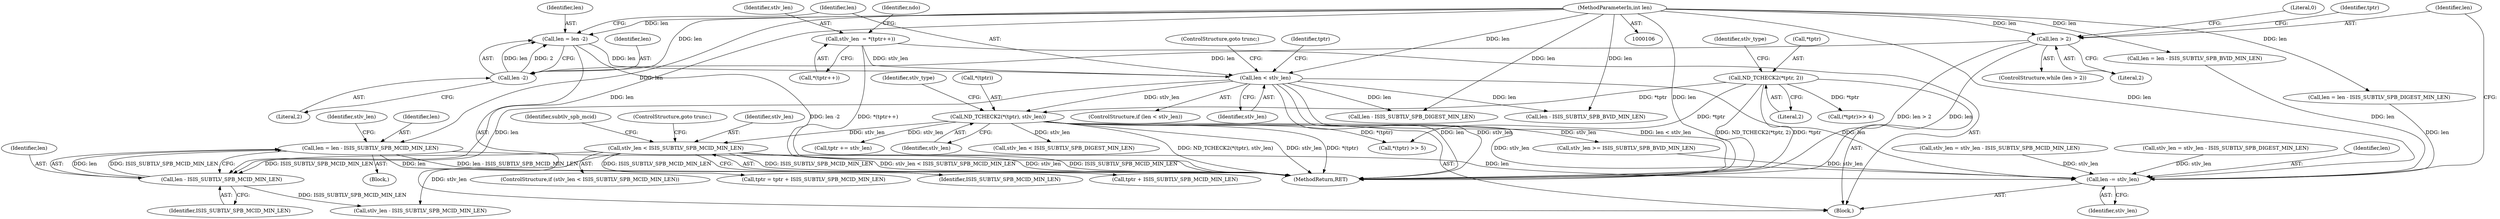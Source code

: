 digraph "0_tcpdump_b20e1639dbac84b3fcb393858521c13ad47a9d70_0@integer" {
"1000201" [label="(Call,len = len - ISIS_SUBTLV_SPB_MCID_MIN_LEN)"];
"1000203" [label="(Call,len - ISIS_SUBTLV_SPB_MCID_MIN_LEN)"];
"1000153" [label="(Call,len < stlv_len)"];
"1000147" [label="(Call,len = len -2)"];
"1000149" [label="(Call,len -2)"];
"1000116" [label="(Call,len > 2)"];
"1000109" [label="(MethodParameterIn,int len)"];
"1000129" [label="(Call,stlv_len  = *(tptr++))"];
"1000167" [label="(Call,stlv_len < ISIS_SUBTLV_SPB_MCID_MIN_LEN)"];
"1000157" [label="(Call,ND_TCHECK2(*(tptr), stlv_len))"];
"1000120" [label="(Call,ND_TCHECK2(*tptr, 2))"];
"1000363" [label="(Call,len -= stlv_len)"];
"1000116" [label="(Call,len > 2)"];
"1000365" [label="(Identifier,stlv_len)"];
"1000130" [label="(Identifier,stlv_len)"];
"1000206" [label="(Call,stlv_len = stlv_len - ISIS_SUBTLV_SPB_MCID_MIN_LEN)"];
"1000109" [label="(MethodParameterIn,int len)"];
"1000117" [label="(Identifier,len)"];
"1000125" [label="(Identifier,stlv_type)"];
"1000204" [label="(Identifier,len)"];
"1000170" [label="(ControlStructure,goto trunc;)"];
"1000291" [label="(Call,len - ISIS_SUBTLV_SPB_DIGEST_MIN_LEN)"];
"1000151" [label="(Literal,2)"];
"1000303" [label="(Call,stlv_len >= ISIS_SUBTLV_SPB_BVID_MIN_LEN)"];
"1000157" [label="(Call,ND_TCHECK2(*(tptr), stlv_len))"];
"1000347" [label="(Call,len = len - ISIS_SUBTLV_SPB_BVID_MIN_LEN)"];
"1000136" [label="(Identifier,ndo)"];
"1000167" [label="(Call,stlv_len < ISIS_SUBTLV_SPB_MCID_MIN_LEN)"];
"1000120" [label="(Call,ND_TCHECK2(*tptr, 2))"];
"1000115" [label="(ControlStructure,while (len > 2))"];
"1000166" [label="(ControlStructure,if (stlv_len < ISIS_SUBTLV_SPB_MCID_MIN_LEN))"];
"1000196" [label="(Call,tptr = tptr + ISIS_SUBTLV_SPB_MCID_MIN_LEN)"];
"1000225" [label="(Call,*(tptr) >> 5)"];
"1000205" [label="(Identifier,ISIS_SUBTLV_SPB_MCID_MIN_LEN)"];
"1000119" [label="(Block,)"];
"1000207" [label="(Identifier,stlv_len)"];
"1000118" [label="(Literal,2)"];
"1000363" [label="(Call,len -= stlv_len)"];
"1000129" [label="(Call,stlv_len  = *(tptr++))"];
"1000123" [label="(Literal,2)"];
"1000208" [label="(Call,stlv_len - ISIS_SUBTLV_SPB_MCID_MIN_LEN)"];
"1000147" [label="(Call,len = len -2)"];
"1000156" [label="(ControlStructure,goto trunc;)"];
"1000168" [label="(Identifier,stlv_len)"];
"1000152" [label="(ControlStructure,if (len < stlv_len))"];
"1000150" [label="(Identifier,len)"];
"1000131" [label="(Call,*(tptr++))"];
"1000367" [label="(Literal,0)"];
"1000159" [label="(Identifier,tptr)"];
"1000349" [label="(Call,len - ISIS_SUBTLV_SPB_BVID_MIN_LEN)"];
"1000165" [label="(Block,)"];
"1000149" [label="(Call,len -2)"];
"1000294" [label="(Call,stlv_len = stlv_len - ISIS_SUBTLV_SPB_DIGEST_MIN_LEN)"];
"1000172" [label="(Identifier,subtlv_spb_mcid)"];
"1000198" [label="(Call,tptr + ISIS_SUBTLV_SPB_MCID_MIN_LEN)"];
"1000231" [label="(Call,(*tptr)>> 4)"];
"1000158" [label="(Call,*(tptr))"];
"1000289" [label="(Call,len = len - ISIS_SUBTLV_SPB_DIGEST_MIN_LEN)"];
"1000360" [label="(Call,tptr += stlv_len)"];
"1000364" [label="(Identifier,len)"];
"1000201" [label="(Call,len = len - ISIS_SUBTLV_SPB_MCID_MIN_LEN)"];
"1000381" [label="(MethodReturn,RET)"];
"1000203" [label="(Call,len - ISIS_SUBTLV_SPB_MCID_MIN_LEN)"];
"1000155" [label="(Identifier,stlv_len)"];
"1000202" [label="(Identifier,len)"];
"1000148" [label="(Identifier,len)"];
"1000154" [label="(Identifier,len)"];
"1000122" [label="(Identifier,tptr)"];
"1000169" [label="(Identifier,ISIS_SUBTLV_SPB_MCID_MIN_LEN)"];
"1000160" [label="(Identifier,stlv_len)"];
"1000162" [label="(Identifier,stlv_type)"];
"1000215" [label="(Call,stlv_len < ISIS_SUBTLV_SPB_DIGEST_MIN_LEN)"];
"1000153" [label="(Call,len < stlv_len)"];
"1000121" [label="(Call,*tptr)"];
"1000201" -> "1000165"  [label="AST: "];
"1000201" -> "1000203"  [label="CFG: "];
"1000202" -> "1000201"  [label="AST: "];
"1000203" -> "1000201"  [label="AST: "];
"1000207" -> "1000201"  [label="CFG: "];
"1000201" -> "1000381"  [label="DDG: len - ISIS_SUBTLV_SPB_MCID_MIN_LEN"];
"1000201" -> "1000381"  [label="DDG: len"];
"1000203" -> "1000201"  [label="DDG: len"];
"1000203" -> "1000201"  [label="DDG: ISIS_SUBTLV_SPB_MCID_MIN_LEN"];
"1000109" -> "1000201"  [label="DDG: len"];
"1000201" -> "1000363"  [label="DDG: len"];
"1000203" -> "1000205"  [label="CFG: "];
"1000204" -> "1000203"  [label="AST: "];
"1000205" -> "1000203"  [label="AST: "];
"1000153" -> "1000203"  [label="DDG: len"];
"1000109" -> "1000203"  [label="DDG: len"];
"1000167" -> "1000203"  [label="DDG: ISIS_SUBTLV_SPB_MCID_MIN_LEN"];
"1000203" -> "1000208"  [label="DDG: ISIS_SUBTLV_SPB_MCID_MIN_LEN"];
"1000153" -> "1000152"  [label="AST: "];
"1000153" -> "1000155"  [label="CFG: "];
"1000154" -> "1000153"  [label="AST: "];
"1000155" -> "1000153"  [label="AST: "];
"1000156" -> "1000153"  [label="CFG: "];
"1000159" -> "1000153"  [label="CFG: "];
"1000153" -> "1000381"  [label="DDG: len"];
"1000153" -> "1000381"  [label="DDG: stlv_len"];
"1000153" -> "1000381"  [label="DDG: len < stlv_len"];
"1000147" -> "1000153"  [label="DDG: len"];
"1000109" -> "1000153"  [label="DDG: len"];
"1000129" -> "1000153"  [label="DDG: stlv_len"];
"1000153" -> "1000157"  [label="DDG: stlv_len"];
"1000153" -> "1000291"  [label="DDG: len"];
"1000153" -> "1000349"  [label="DDG: len"];
"1000153" -> "1000363"  [label="DDG: len"];
"1000147" -> "1000119"  [label="AST: "];
"1000147" -> "1000149"  [label="CFG: "];
"1000148" -> "1000147"  [label="AST: "];
"1000149" -> "1000147"  [label="AST: "];
"1000154" -> "1000147"  [label="CFG: "];
"1000147" -> "1000381"  [label="DDG: len -2"];
"1000149" -> "1000147"  [label="DDG: len"];
"1000149" -> "1000147"  [label="DDG: 2"];
"1000109" -> "1000147"  [label="DDG: len"];
"1000149" -> "1000151"  [label="CFG: "];
"1000150" -> "1000149"  [label="AST: "];
"1000151" -> "1000149"  [label="AST: "];
"1000116" -> "1000149"  [label="DDG: len"];
"1000109" -> "1000149"  [label="DDG: len"];
"1000116" -> "1000115"  [label="AST: "];
"1000116" -> "1000118"  [label="CFG: "];
"1000117" -> "1000116"  [label="AST: "];
"1000118" -> "1000116"  [label="AST: "];
"1000122" -> "1000116"  [label="CFG: "];
"1000367" -> "1000116"  [label="CFG: "];
"1000116" -> "1000381"  [label="DDG: len"];
"1000116" -> "1000381"  [label="DDG: len > 2"];
"1000109" -> "1000116"  [label="DDG: len"];
"1000109" -> "1000106"  [label="AST: "];
"1000109" -> "1000381"  [label="DDG: len"];
"1000109" -> "1000289"  [label="DDG: len"];
"1000109" -> "1000291"  [label="DDG: len"];
"1000109" -> "1000347"  [label="DDG: len"];
"1000109" -> "1000349"  [label="DDG: len"];
"1000109" -> "1000363"  [label="DDG: len"];
"1000129" -> "1000119"  [label="AST: "];
"1000129" -> "1000131"  [label="CFG: "];
"1000130" -> "1000129"  [label="AST: "];
"1000131" -> "1000129"  [label="AST: "];
"1000136" -> "1000129"  [label="CFG: "];
"1000129" -> "1000381"  [label="DDG: *(tptr++)"];
"1000167" -> "1000166"  [label="AST: "];
"1000167" -> "1000169"  [label="CFG: "];
"1000168" -> "1000167"  [label="AST: "];
"1000169" -> "1000167"  [label="AST: "];
"1000170" -> "1000167"  [label="CFG: "];
"1000172" -> "1000167"  [label="CFG: "];
"1000167" -> "1000381"  [label="DDG: stlv_len"];
"1000167" -> "1000381"  [label="DDG: ISIS_SUBTLV_SPB_MCID_MIN_LEN"];
"1000167" -> "1000381"  [label="DDG: stlv_len < ISIS_SUBTLV_SPB_MCID_MIN_LEN"];
"1000157" -> "1000167"  [label="DDG: stlv_len"];
"1000167" -> "1000196"  [label="DDG: ISIS_SUBTLV_SPB_MCID_MIN_LEN"];
"1000167" -> "1000198"  [label="DDG: ISIS_SUBTLV_SPB_MCID_MIN_LEN"];
"1000167" -> "1000208"  [label="DDG: stlv_len"];
"1000157" -> "1000119"  [label="AST: "];
"1000157" -> "1000160"  [label="CFG: "];
"1000158" -> "1000157"  [label="AST: "];
"1000160" -> "1000157"  [label="AST: "];
"1000162" -> "1000157"  [label="CFG: "];
"1000157" -> "1000381"  [label="DDG: ND_TCHECK2(*(tptr), stlv_len)"];
"1000157" -> "1000381"  [label="DDG: stlv_len"];
"1000157" -> "1000381"  [label="DDG: *(tptr)"];
"1000120" -> "1000157"  [label="DDG: *tptr"];
"1000157" -> "1000215"  [label="DDG: stlv_len"];
"1000157" -> "1000225"  [label="DDG: *(tptr)"];
"1000157" -> "1000303"  [label="DDG: stlv_len"];
"1000157" -> "1000360"  [label="DDG: stlv_len"];
"1000157" -> "1000363"  [label="DDG: stlv_len"];
"1000120" -> "1000119"  [label="AST: "];
"1000120" -> "1000123"  [label="CFG: "];
"1000121" -> "1000120"  [label="AST: "];
"1000123" -> "1000120"  [label="AST: "];
"1000125" -> "1000120"  [label="CFG: "];
"1000120" -> "1000381"  [label="DDG: *tptr"];
"1000120" -> "1000381"  [label="DDG: ND_TCHECK2(*tptr, 2)"];
"1000120" -> "1000225"  [label="DDG: *tptr"];
"1000120" -> "1000231"  [label="DDG: *tptr"];
"1000363" -> "1000119"  [label="AST: "];
"1000363" -> "1000365"  [label="CFG: "];
"1000364" -> "1000363"  [label="AST: "];
"1000365" -> "1000363"  [label="AST: "];
"1000117" -> "1000363"  [label="CFG: "];
"1000303" -> "1000363"  [label="DDG: stlv_len"];
"1000206" -> "1000363"  [label="DDG: stlv_len"];
"1000294" -> "1000363"  [label="DDG: stlv_len"];
"1000289" -> "1000363"  [label="DDG: len"];
"1000347" -> "1000363"  [label="DDG: len"];
}
